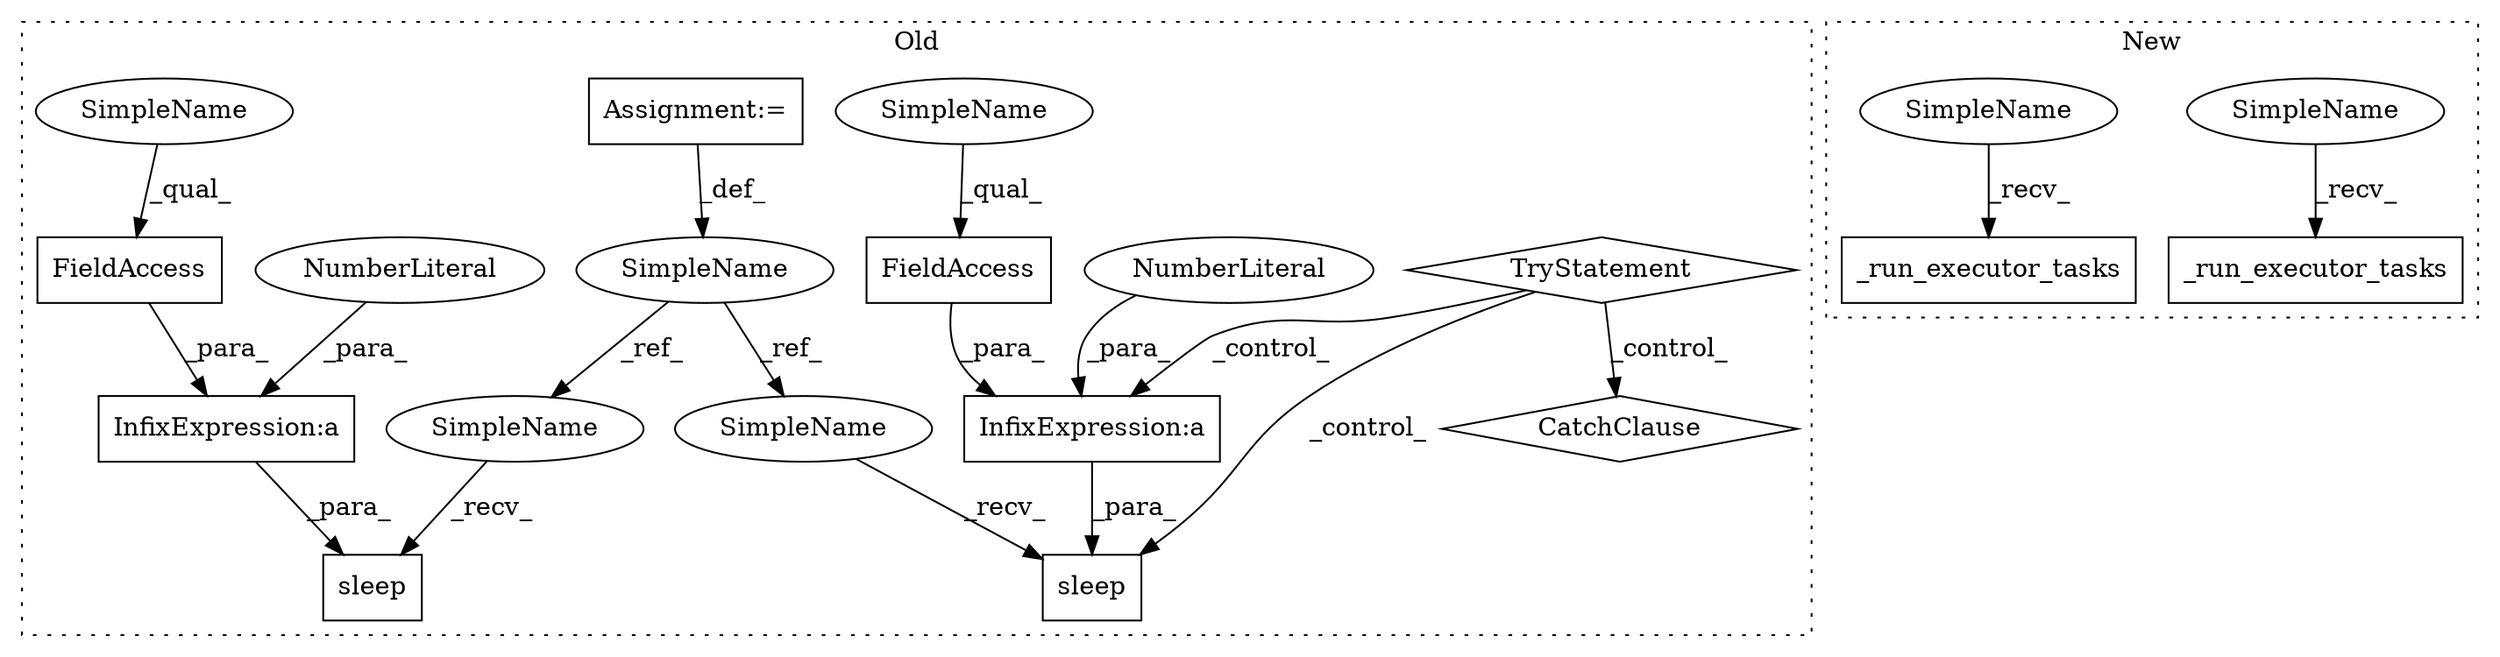 digraph G {
subgraph cluster0 {
1 [label="TryStatement" a="54" s="2969" l="4" shape="diamond"];
3 [label="sleep" a="32" s="2986,3035" l="6,1" shape="box"];
5 [label="InfixExpression:a" a="27" s="2993" l="3" shape="box"];
6 [label="NumberLiteral" a="34" s="2992" l="1" shape="ellipse"];
7 [label="SimpleName" a="42" s="2648" l="4" shape="ellipse"];
8 [label="sleep" a="32" s="3195,3244" l="6,1" shape="box"];
9 [label="InfixExpression:a" a="27" s="3202" l="3" shape="box"];
10 [label="NumberLiteral" a="34" s="3201" l="1" shape="ellipse"];
11 [label="FieldAccess" a="22" s="3205" l="39" shape="box"];
12 [label="FieldAccess" a="22" s="2996" l="39" shape="box"];
13 [label="CatchClause" a="12" s="3045,3082" l="11,2" shape="diamond"];
14 [label="Assignment:=" a="7" s="2648" l="4" shape="box"];
17 [label="SimpleName" a="42" s="3205" l="18" shape="ellipse"];
18 [label="SimpleName" a="42" s="2996" l="18" shape="ellipse"];
19 [label="SimpleName" a="42" s="3190" l="4" shape="ellipse"];
20 [label="SimpleName" a="42" s="2981" l="4" shape="ellipse"];
label = "Old";
style="dotted";
}
subgraph cluster1 {
2 [label="_run_executor_tasks" a="32" s="3246" l="21" shape="box"];
4 [label="_run_executor_tasks" a="32" s="3136" l="21" shape="box"];
15 [label="SimpleName" a="42" s="3131" l="4" shape="ellipse"];
16 [label="SimpleName" a="42" s="3241" l="4" shape="ellipse"];
label = "New";
style="dotted";
}
1 -> 3 [label="_control_"];
1 -> 13 [label="_control_"];
1 -> 5 [label="_control_"];
5 -> 3 [label="_para_"];
6 -> 5 [label="_para_"];
7 -> 19 [label="_ref_"];
7 -> 20 [label="_ref_"];
9 -> 8 [label="_para_"];
10 -> 9 [label="_para_"];
11 -> 9 [label="_para_"];
12 -> 5 [label="_para_"];
14 -> 7 [label="_def_"];
15 -> 4 [label="_recv_"];
16 -> 2 [label="_recv_"];
17 -> 11 [label="_qual_"];
18 -> 12 [label="_qual_"];
19 -> 8 [label="_recv_"];
20 -> 3 [label="_recv_"];
}